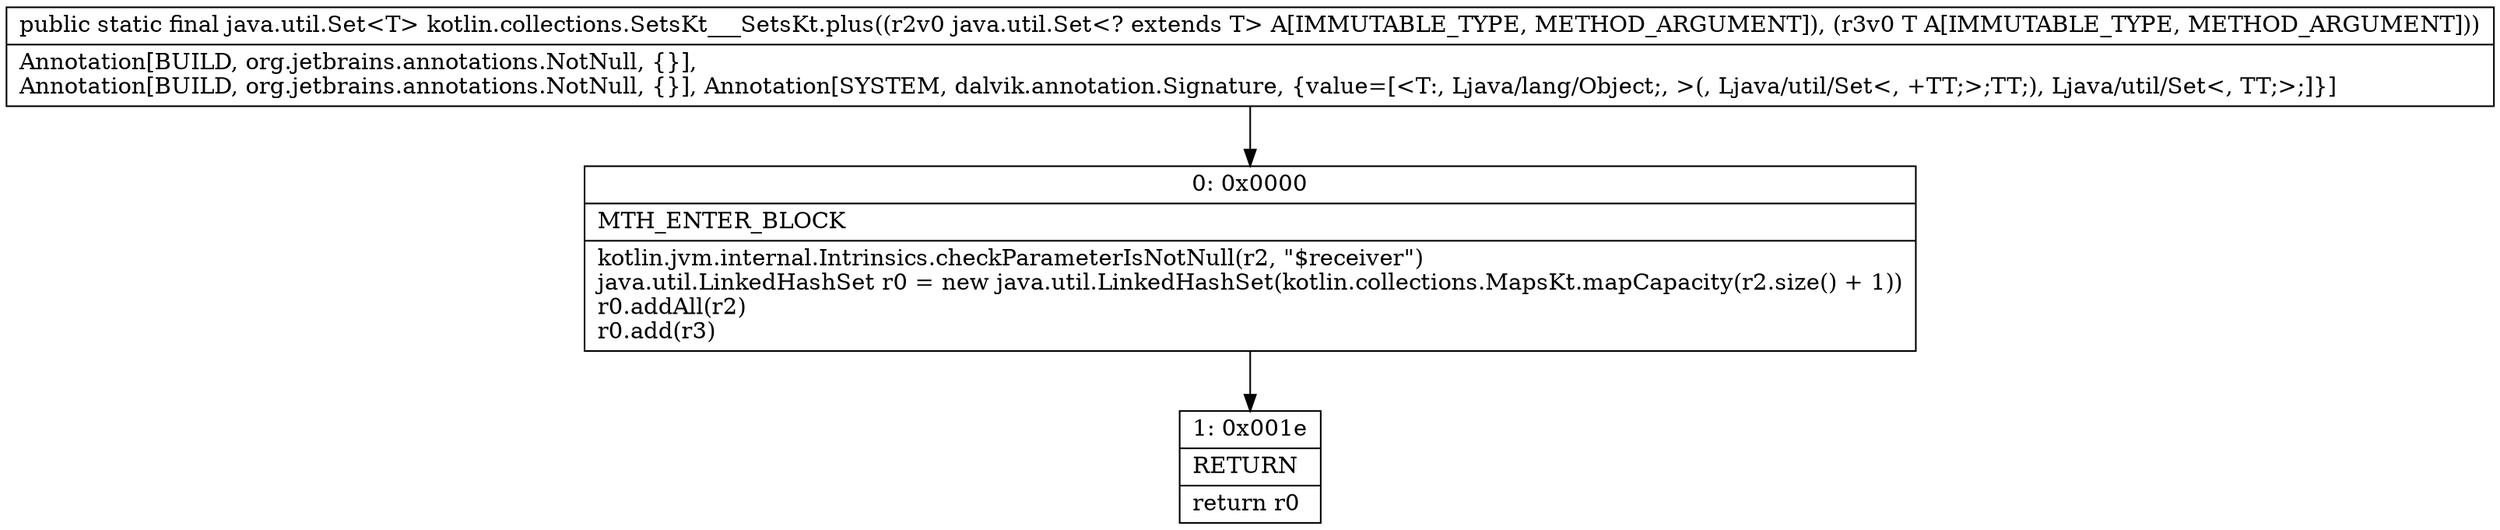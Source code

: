 digraph "CFG forkotlin.collections.SetsKt___SetsKt.plus(Ljava\/util\/Set;Ljava\/lang\/Object;)Ljava\/util\/Set;" {
Node_0 [shape=record,label="{0\:\ 0x0000|MTH_ENTER_BLOCK\l|kotlin.jvm.internal.Intrinsics.checkParameterIsNotNull(r2, \"$receiver\")\ljava.util.LinkedHashSet r0 = new java.util.LinkedHashSet(kotlin.collections.MapsKt.mapCapacity(r2.size() + 1))\lr0.addAll(r2)\lr0.add(r3)\l}"];
Node_1 [shape=record,label="{1\:\ 0x001e|RETURN\l|return r0\l}"];
MethodNode[shape=record,label="{public static final java.util.Set\<T\> kotlin.collections.SetsKt___SetsKt.plus((r2v0 java.util.Set\<? extends T\> A[IMMUTABLE_TYPE, METHOD_ARGUMENT]), (r3v0 T A[IMMUTABLE_TYPE, METHOD_ARGUMENT]))  | Annotation[BUILD, org.jetbrains.annotations.NotNull, \{\}], \lAnnotation[BUILD, org.jetbrains.annotations.NotNull, \{\}], Annotation[SYSTEM, dalvik.annotation.Signature, \{value=[\<T:, Ljava\/lang\/Object;, \>(, Ljava\/util\/Set\<, +TT;\>;TT;), Ljava\/util\/Set\<, TT;\>;]\}]\l}"];
MethodNode -> Node_0;
Node_0 -> Node_1;
}

